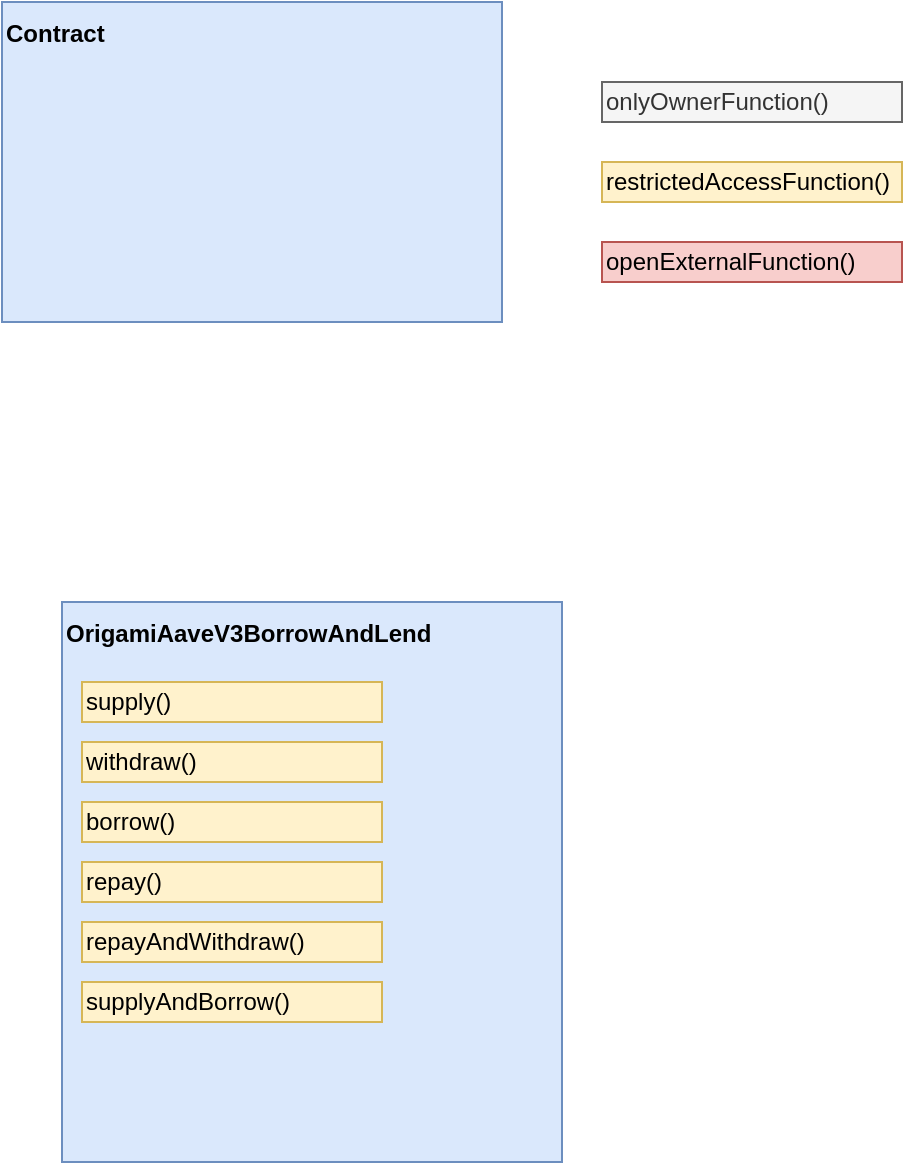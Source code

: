 <mxfile version="24.0.4" type="github">
  <diagram name="Page-1" id="6f-JhiVzj78bMLrCzDAU">
    <mxGraphModel dx="953" dy="533" grid="1" gridSize="10" guides="1" tooltips="1" connect="1" arrows="1" fold="1" page="1" pageScale="1" pageWidth="850" pageHeight="1100" math="0" shadow="0">
      <root>
        <mxCell id="0" />
        <mxCell id="1" parent="0" />
        <mxCell id="Shvr4qjc4TtpCzl6Z2yE-3" value="onlyOwnerFunction()" style="rounded=0;whiteSpace=wrap;html=1;fillColor=#f5f5f5;fontColor=#333333;strokeColor=#666666;align=left;" vertex="1" parent="1">
          <mxGeometry x="360" y="70" width="150" height="20" as="geometry" />
        </mxCell>
        <mxCell id="Shvr4qjc4TtpCzl6Z2yE-4" value="restrictedAccessFunction()" style="rounded=0;whiteSpace=wrap;html=1;fillColor=#fff2cc;strokeColor=#d6b656;align=left;" vertex="1" parent="1">
          <mxGeometry x="360" y="110" width="150" height="20" as="geometry" />
        </mxCell>
        <mxCell id="Shvr4qjc4TtpCzl6Z2yE-5" value="openExternalFunction()" style="rounded=0;whiteSpace=wrap;html=1;fillColor=#f8cecc;strokeColor=#b85450;align=left;" vertex="1" parent="1">
          <mxGeometry x="360" y="150" width="150" height="20" as="geometry" />
        </mxCell>
        <mxCell id="Shvr4qjc4TtpCzl6Z2yE-6" value="" style="group" vertex="1" connectable="0" parent="1">
          <mxGeometry x="60" y="30" width="250" height="160" as="geometry" />
        </mxCell>
        <mxCell id="Shvr4qjc4TtpCzl6Z2yE-7" value="" style="group" vertex="1" connectable="0" parent="Shvr4qjc4TtpCzl6Z2yE-6">
          <mxGeometry width="250" height="160" as="geometry" />
        </mxCell>
        <mxCell id="Shvr4qjc4TtpCzl6Z2yE-1" value="" style="rounded=0;whiteSpace=wrap;html=1;fillColor=#dae8fc;strokeColor=#6c8ebf;" vertex="1" parent="Shvr4qjc4TtpCzl6Z2yE-7">
          <mxGeometry width="250" height="160" as="geometry" />
        </mxCell>
        <mxCell id="Shvr4qjc4TtpCzl6Z2yE-2" value="&lt;div style=&quot;line-height: 18px;&quot;&gt;&lt;b&gt;Contract&lt;/b&gt;&lt;/div&gt;" style="text;html=1;align=left;verticalAlign=middle;whiteSpace=wrap;rounded=0;" vertex="1" parent="Shvr4qjc4TtpCzl6Z2yE-7">
          <mxGeometry width="250" height="30" as="geometry" />
        </mxCell>
        <mxCell id="Shvr4qjc4TtpCzl6Z2yE-8" value="" style="group" vertex="1" connectable="0" parent="1">
          <mxGeometry x="60" y="330" width="250" height="280" as="geometry" />
        </mxCell>
        <mxCell id="Shvr4qjc4TtpCzl6Z2yE-9" value="" style="group" vertex="1" connectable="0" parent="Shvr4qjc4TtpCzl6Z2yE-8">
          <mxGeometry x="30" width="250" height="280" as="geometry" />
        </mxCell>
        <mxCell id="Shvr4qjc4TtpCzl6Z2yE-10" value="" style="rounded=0;whiteSpace=wrap;html=1;fillColor=#dae8fc;strokeColor=#6c8ebf;" vertex="1" parent="Shvr4qjc4TtpCzl6Z2yE-9">
          <mxGeometry width="250" height="280" as="geometry" />
        </mxCell>
        <mxCell id="Shvr4qjc4TtpCzl6Z2yE-11" value="&lt;div style=&quot;line-height: 18px;&quot;&gt;&lt;b&gt;OrigamiAaveV3BorrowAndLend&lt;/b&gt;&lt;/div&gt;" style="text;html=1;align=left;verticalAlign=middle;whiteSpace=wrap;rounded=0;" vertex="1" parent="Shvr4qjc4TtpCzl6Z2yE-9">
          <mxGeometry width="250" height="30" as="geometry" />
        </mxCell>
        <mxCell id="Shvr4qjc4TtpCzl6Z2yE-12" value="supply()" style="rounded=0;whiteSpace=wrap;html=1;fillColor=#fff2cc;strokeColor=#d6b656;align=left;" vertex="1" parent="Shvr4qjc4TtpCzl6Z2yE-9">
          <mxGeometry x="10" y="40" width="150" height="20" as="geometry" />
        </mxCell>
        <mxCell id="Shvr4qjc4TtpCzl6Z2yE-13" value="withdraw()" style="rounded=0;whiteSpace=wrap;html=1;fillColor=#fff2cc;strokeColor=#d6b656;align=left;" vertex="1" parent="Shvr4qjc4TtpCzl6Z2yE-9">
          <mxGeometry x="10" y="70" width="150" height="20" as="geometry" />
        </mxCell>
        <mxCell id="Shvr4qjc4TtpCzl6Z2yE-21" value="borrow()" style="rounded=0;whiteSpace=wrap;html=1;fillColor=#fff2cc;strokeColor=#d6b656;align=left;" vertex="1" parent="Shvr4qjc4TtpCzl6Z2yE-9">
          <mxGeometry x="10" y="100" width="150" height="20" as="geometry" />
        </mxCell>
        <mxCell id="Shvr4qjc4TtpCzl6Z2yE-29" value="repay()" style="rounded=0;whiteSpace=wrap;html=1;fillColor=#fff2cc;strokeColor=#d6b656;align=left;" vertex="1" parent="Shvr4qjc4TtpCzl6Z2yE-9">
          <mxGeometry x="10" y="130" width="150" height="20" as="geometry" />
        </mxCell>
        <mxCell id="Shvr4qjc4TtpCzl6Z2yE-30" value="repayAndWithdraw()" style="rounded=0;whiteSpace=wrap;html=1;fillColor=#fff2cc;strokeColor=#d6b656;align=left;" vertex="1" parent="Shvr4qjc4TtpCzl6Z2yE-9">
          <mxGeometry x="10" y="160" width="150" height="20" as="geometry" />
        </mxCell>
        <mxCell id="Shvr4qjc4TtpCzl6Z2yE-31" value="supplyAndBorrow()" style="rounded=0;whiteSpace=wrap;html=1;fillColor=#fff2cc;strokeColor=#d6b656;align=left;" vertex="1" parent="Shvr4qjc4TtpCzl6Z2yE-9">
          <mxGeometry x="10" y="190" width="150" height="20" as="geometry" />
        </mxCell>
      </root>
    </mxGraphModel>
  </diagram>
</mxfile>
